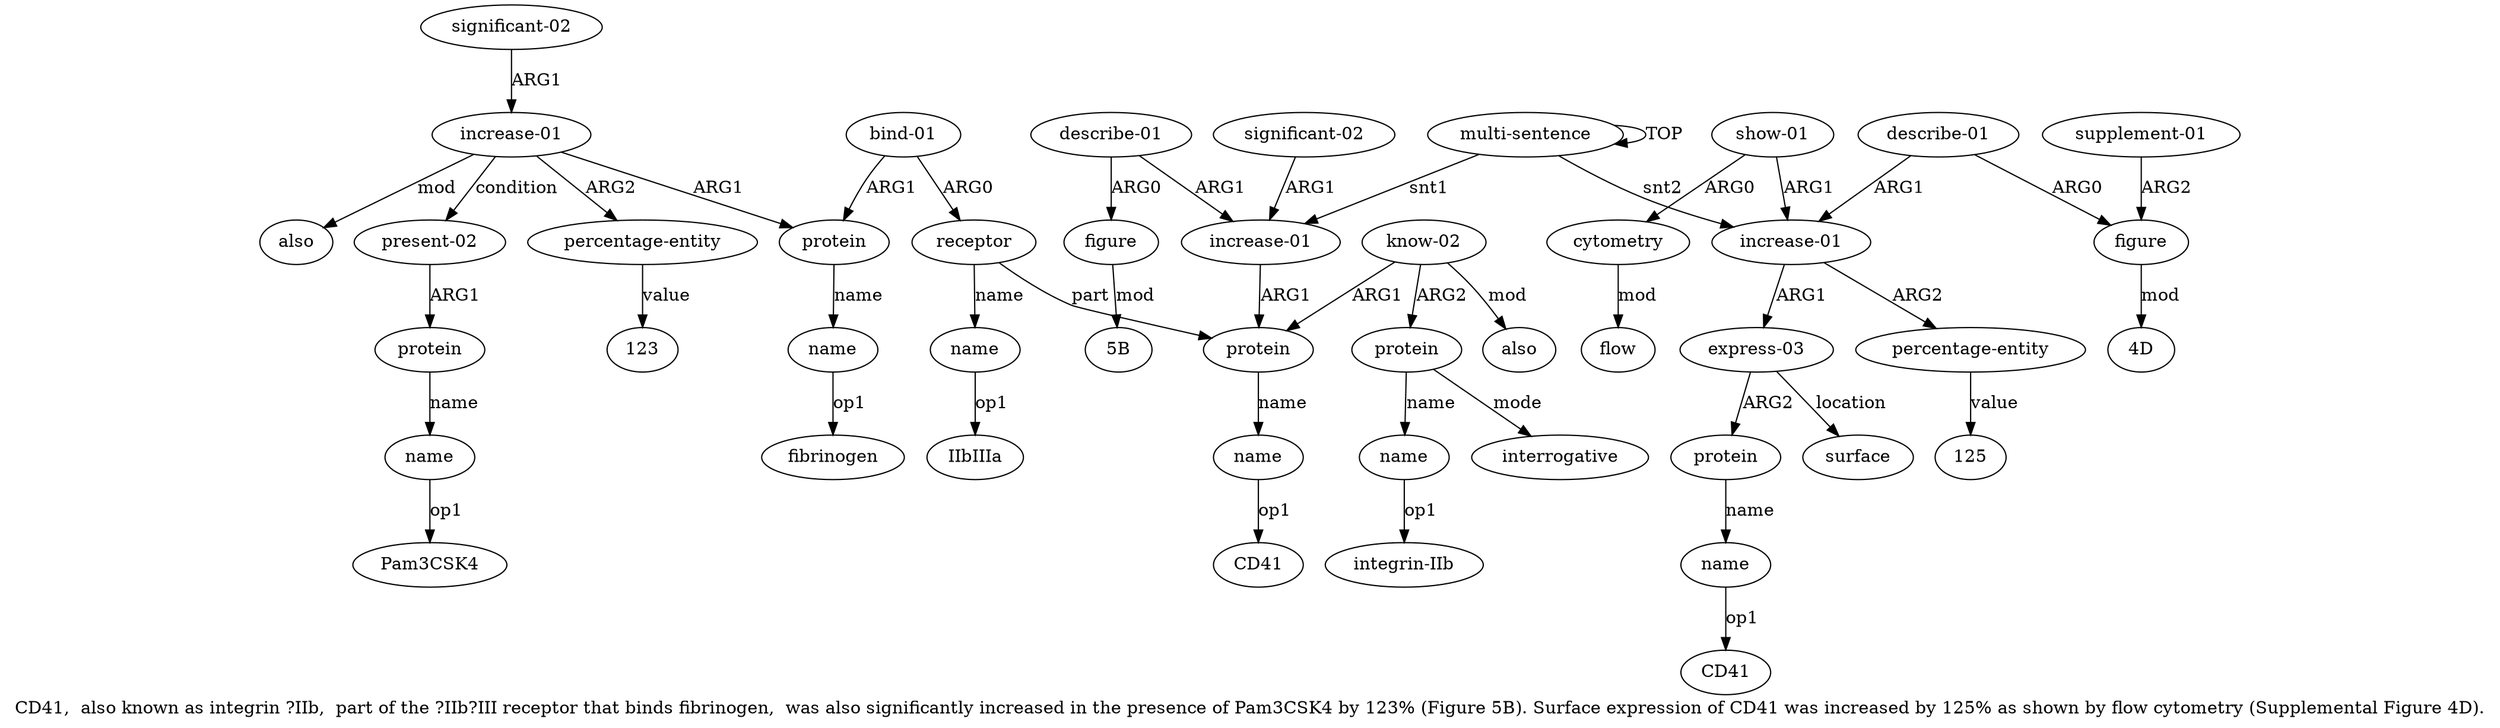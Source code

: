 digraph  {
	graph [label="CD41,  also known as integrin ?IIb,  part of the ?IIb?III receptor that binds fibrinogen,  was also significantly increased in the \
presence of Pam3CSK4 by 123% (Figure 5B). Surface expression of CD41 was increased by 125% as shown by flow cytometry (Supplemental \
Figure 4D)."];
	node [label="\N"];
	a20	 [color=black,
		gold_ind=20,
		gold_label="significant-02",
		label="significant-02",
		test_ind=20,
		test_label="significant-02"];
	a1	 [color=black,
		gold_ind=1,
		gold_label="increase-01",
		label="increase-01",
		test_ind=1,
		test_label="increase-01"];
	a20 -> a1 [key=0,
	color=black,
	gold_label=ARG1,
	label=ARG1,
	test_label=ARG1];
a21 [color=black,
	gold_ind=21,
	gold_label="describe-01",
	label="describe-01",
	test_ind=21,
	test_label="describe-01"];
a22 [color=black,
	gold_ind=22,
	gold_label=figure,
	label=figure,
	test_ind=22,
	test_label=figure];
a21 -> a22 [key=0,
color=black,
gold_label=ARG0,
label=ARG0,
test_label=ARG0];
a21 -> a1 [key=0,
color=black,
gold_label=ARG1,
label=ARG1,
test_label=ARG1];
"a22 5B" [color=black,
gold_ind=-1,
gold_label="5B",
label="5B",
test_ind=-1,
test_label="5B"];
a22 -> "a22 5B" [key=0,
color=black,
gold_label=mod,
label=mod,
test_label=mod];
a23 [color=black,
gold_ind=23,
gold_label="increase-01",
label="increase-01",
test_ind=23,
test_label="increase-01"];
a24 [color=black,
gold_ind=24,
gold_label="express-03",
label="express-03",
test_ind=24,
test_label="express-03"];
a23 -> a24 [key=0,
color=black,
gold_label=ARG1,
label=ARG1,
test_label=ARG1];
a28 [color=black,
gold_ind=28,
gold_label="percentage-entity",
label="percentage-entity",
test_ind=28,
test_label="percentage-entity"];
a23 -> a28 [key=0,
color=black,
gold_label=ARG2,
label=ARG2,
test_label=ARG2];
a25 [color=black,
gold_ind=25,
gold_label=protein,
label=protein,
test_ind=25,
test_label=protein];
a24 -> a25 [key=0,
color=black,
gold_label=ARG2,
label=ARG2,
test_label=ARG2];
a27 [color=black,
gold_ind=27,
gold_label=surface,
label=surface,
test_ind=27,
test_label=surface];
a24 -> a27 [key=0,
color=black,
gold_label=location,
label=location,
test_label=location];
a26 [color=black,
gold_ind=26,
gold_label=name,
label=name,
test_ind=26,
test_label=name];
a25 -> a26 [key=0,
color=black,
gold_label=name,
label=name,
test_label=name];
"a26 CD41" [color=black,
gold_ind=-1,
gold_label=CD41,
label=CD41,
test_ind=-1,
test_label=CD41];
a26 -> "a26 CD41" [key=0,
color=black,
gold_label=op1,
label=op1,
test_label=op1];
"a28 125" [color=black,
gold_ind=-1,
gold_label=125,
label=125,
test_ind=-1,
test_label=125];
a28 -> "a28 125" [key=0,
color=black,
gold_label=value,
label=value,
test_label=value];
a29 [color=black,
gold_ind=29,
gold_label="show-01",
label="show-01",
test_ind=29,
test_label="show-01"];
a29 -> a23 [key=0,
color=black,
gold_label=ARG1,
label=ARG1,
test_label=ARG1];
a30 [color=black,
gold_ind=30,
gold_label=cytometry,
label=cytometry,
test_ind=30,
test_label=cytometry];
a29 -> a30 [key=0,
color=black,
gold_label=ARG0,
label=ARG0,
test_label=ARG0];
a31 [color=black,
gold_ind=31,
gold_label=flow,
label=flow,
test_ind=31,
test_label=flow];
a30 -> a31 [key=0,
color=black,
gold_label=mod,
label=mod,
test_label=mod];
"a5 interrogative" [color=black,
gold_ind=-1,
gold_label=interrogative,
label=interrogative,
test_ind=-1,
test_label=interrogative];
"a3 CD41" [color=black,
gold_ind=-1,
gold_label=CD41,
label=CD41,
test_ind=-1,
test_label=CD41];
a33 [color=black,
gold_ind=33,
gold_label=figure,
label=figure,
test_ind=33,
test_label=figure];
"a33 4D" [color=black,
gold_ind=-1,
gold_label="4D",
label="4D",
test_ind=-1,
test_label="4D"];
a33 -> "a33 4D" [key=0,
color=black,
gold_label=mod,
label=mod,
test_label=mod];
"a12 fibrinogen" [color=black,
gold_ind=-1,
gold_label=fibrinogen,
label=fibrinogen,
test_ind=-1,
test_label=fibrinogen];
a34 [color=black,
gold_ind=34,
gold_label="supplement-01",
label="supplement-01",
test_ind=34,
test_label="supplement-01"];
a34 -> a33 [key=0,
color=black,
gold_label=ARG2,
label=ARG2,
test_label=ARG2];
a32 [color=black,
gold_ind=32,
gold_label="describe-01",
label="describe-01",
test_ind=32,
test_label="describe-01"];
a32 -> a23 [key=0,
color=black,
gold_label=ARG1,
label=ARG1,
test_label=ARG1];
a32 -> a33 [key=0,
color=black,
gold_label=ARG0,
label=ARG0,
test_label=ARG0];
a15 [color=black,
gold_ind=15,
gold_label="significant-02",
label="significant-02",
test_ind=15,
test_label="significant-02"];
a13 [color=black,
gold_ind=13,
gold_label="increase-01",
label="increase-01",
test_ind=13,
test_label="increase-01"];
a15 -> a13 [key=0,
color=black,
gold_label=ARG1,
label=ARG1,
test_label=ARG1];
a14 [color=black,
gold_ind=14,
gold_label="percentage-entity",
label="percentage-entity",
test_ind=14,
test_label="percentage-entity"];
"a14 123" [color=black,
gold_ind=-1,
gold_label=123,
label=123,
test_ind=-1,
test_label=123];
a14 -> "a14 123" [key=0,
color=black,
gold_label=value,
label=value,
test_label=value];
a17 [color=black,
gold_ind=17,
gold_label="present-02",
label="present-02",
test_ind=17,
test_label="present-02"];
a18 [color=black,
gold_ind=18,
gold_label=protein,
label=protein,
test_ind=18,
test_label=protein];
a17 -> a18 [key=0,
color=black,
gold_label=ARG1,
label=ARG1,
test_label=ARG1];
a16 [color=black,
gold_ind=16,
gold_label=also,
label=also,
test_ind=16,
test_label=also];
a11 [color=black,
gold_ind=11,
gold_label=protein,
label=protein,
test_ind=11,
test_label=protein];
a12 [color=black,
gold_ind=12,
gold_label=name,
label=name,
test_ind=12,
test_label=name];
a11 -> a12 [key=0,
color=black,
gold_label=name,
label=name,
test_label=name];
a10 [color=black,
gold_ind=10,
gold_label="bind-01",
label="bind-01",
test_ind=10,
test_label="bind-01"];
a10 -> a11 [key=0,
color=black,
gold_label=ARG1,
label=ARG1,
test_label=ARG1];
a8 [color=black,
gold_ind=8,
gold_label=receptor,
label=receptor,
test_ind=8,
test_label=receptor];
a10 -> a8 [key=0,
color=black,
gold_label=ARG0,
label=ARG0,
test_label=ARG0];
a13 -> a14 [key=0,
color=black,
gold_label=ARG2,
label=ARG2,
test_label=ARG2];
a13 -> a17 [key=0,
color=black,
gold_label=condition,
label=condition,
test_label=condition];
a13 -> a16 [key=0,
color=black,
gold_label=mod,
label=mod,
test_label=mod];
a13 -> a11 [key=0,
color=black,
gold_label=ARG1,
label=ARG1,
test_label=ARG1];
a12 -> "a12 fibrinogen" [key=0,
color=black,
gold_label=op1,
label=op1,
test_label=op1];
a19 [color=black,
gold_ind=19,
gold_label=name,
label=name,
test_ind=19,
test_label=name];
"a19 Pam3CSK4" [color=black,
gold_ind=-1,
gold_label=Pam3CSK4,
label=Pam3CSK4,
test_ind=-1,
test_label=Pam3CSK4];
a19 -> "a19 Pam3CSK4" [key=0,
color=black,
gold_label=op1,
label=op1,
test_label=op1];
a18 -> a19 [key=0,
color=black,
gold_label=name,
label=name,
test_label=name];
a2 [color=black,
gold_ind=2,
gold_label=protein,
label=protein,
test_ind=2,
test_label=protein];
a1 -> a2 [key=0,
color=black,
gold_label=ARG1,
label=ARG1,
test_label=ARG1];
a0 [color=black,
gold_ind=0,
gold_label="multi-sentence",
label="multi-sentence",
test_ind=0,
test_label="multi-sentence"];
a0 -> a23 [key=0,
color=black,
gold_label=snt2,
label=snt2,
test_label=snt2];
a0 -> a1 [key=0,
color=black,
gold_label=snt1,
label=snt1,
test_label=snt1];
a0 -> a0 [key=0,
color=black,
gold_label=TOP,
label=TOP,
test_label=TOP];
a3 [color=black,
gold_ind=3,
gold_label=name,
label=name,
test_ind=3,
test_label=name];
a3 -> "a3 CD41" [key=0,
color=black,
gold_label=op1,
label=op1,
test_label=op1];
a2 -> a3 [key=0,
color=black,
gold_label=name,
label=name,
test_label=name];
a5 [color=black,
gold_ind=5,
gold_label=protein,
label=protein,
test_ind=5,
test_label=protein];
a5 -> "a5 interrogative" [key=0,
color=black,
gold_label=mode,
label=mode,
test_label=mode];
a6 [color=black,
gold_ind=6,
gold_label=name,
label=name,
test_ind=6,
test_label=name];
a5 -> a6 [key=0,
color=black,
gold_label=name,
label=name,
test_label=name];
a4 [color=black,
gold_ind=4,
gold_label="know-02",
label="know-02",
test_ind=4,
test_label="know-02"];
a4 -> a2 [key=0,
color=black,
gold_label=ARG1,
label=ARG1,
test_label=ARG1];
a4 -> a5 [key=0,
color=black,
gold_label=ARG2,
label=ARG2,
test_label=ARG2];
a7 [color=black,
gold_ind=7,
gold_label=also,
label=also,
test_ind=7,
test_label=also];
a4 -> a7 [key=0,
color=black,
gold_label=mod,
label=mod,
test_label=mod];
"a6 integrin-IIb" [color=black,
gold_ind=-1,
gold_label="integrin-IIb",
label="integrin-IIb",
test_ind=-1,
test_label="integrin-IIb"];
a6 -> "a6 integrin-IIb" [key=0,
color=black,
gold_label=op1,
label=op1,
test_label=op1];
a9 [color=black,
gold_ind=9,
gold_label=name,
label=name,
test_ind=9,
test_label=name];
"a9 IIbIIIa" [color=black,
gold_ind=-1,
gold_label=IIbIIIa,
label=IIbIIIa,
test_ind=-1,
test_label=IIbIIIa];
a9 -> "a9 IIbIIIa" [key=0,
color=black,
gold_label=op1,
label=op1,
test_label=op1];
a8 -> a2 [key=0,
color=black,
gold_label=part,
label=part,
test_label=part];
a8 -> a9 [key=0,
color=black,
gold_label=name,
label=name,
test_label=name];
}
